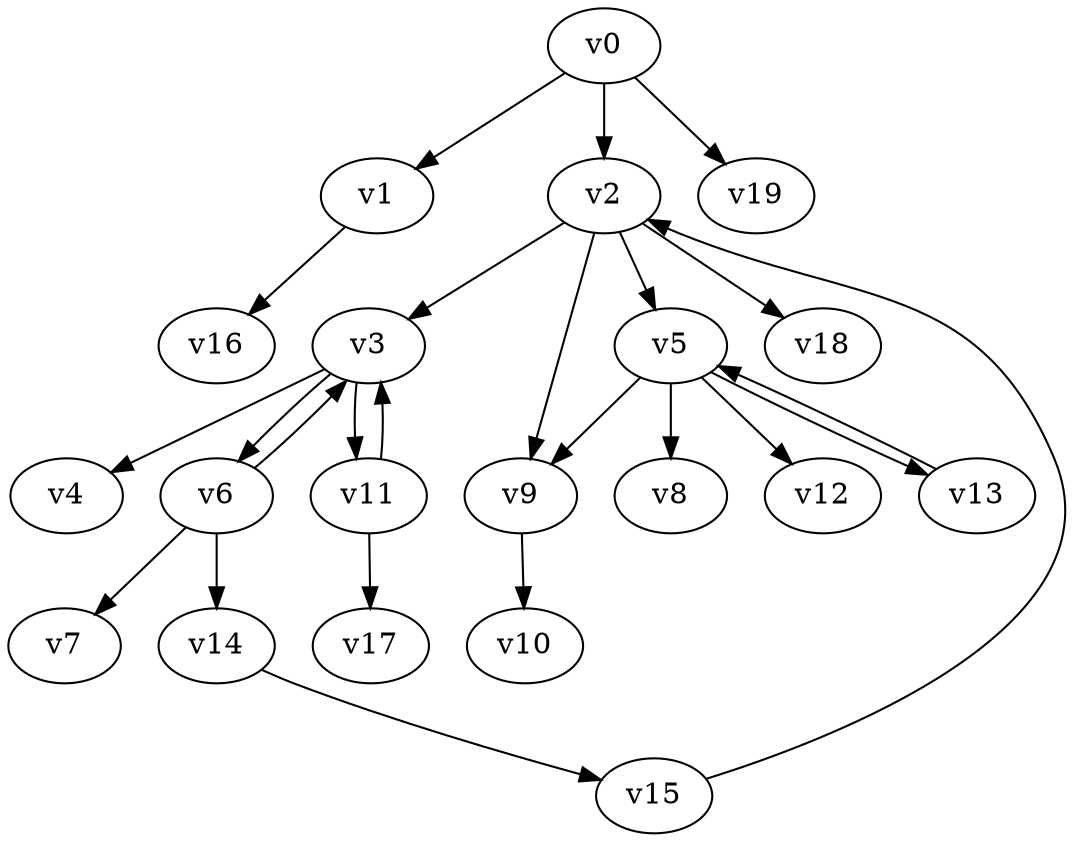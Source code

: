 digraph test020 {
    v0 [name="v0", player=0, weight=8];
    v1 [name="v1", player=1, weight=13];
    v2 [name="v2", player=0, weight=7];
    v3 [name="v3", player=1, weight=4];
    v4 [name="v4", player=0, weight=11];
    v5 [name="v5", player=1, weight=2];
    v6 [name="v6", player=0, weight=5];
    v7 [name="v7", player=1, weight=17];
    v8 [name="v8", player=0, weight=6];
    v9 [name="v9", player=1, weight=1];
    v10 [name="v10", player=0, weight=16];
    v11 [name="v11", player=1, weight=15];
    v12 [name="v12", player=0, weight=9];
    v13 [name="v13", player=1, weight=7];
    v14 [name="v14", player=0, weight=14];
    v15 [name="v15", player=1, weight=11];
    v16 [name="v16", player=0, weight=12];
    v17 [name="v17", player=1, weight=-1];
    v18 [name="v18", player=0, weight=13];
    v19 [name="v19", player=1, weight=2];
    v0 -> v1;
    v0 -> v2;
    v2 -> v3;
    v3 -> v4;
    v2 -> v5;
    v3 -> v6;
    v6 -> v3;
    v6 -> v7;
    v5 -> v8;
    v2 -> v9;
    v9 -> v10;
    v3 -> v11;
    v11 -> v3;
    v5 -> v12;
    v5 -> v13;
    v13 -> v5;
    v6 -> v14;
    v14 -> v15;
    v1 -> v16;
    v11 -> v17;
    v2 -> v18;
    v0 -> v19;
    v15 -> v2;
    v5 -> v9;
}
